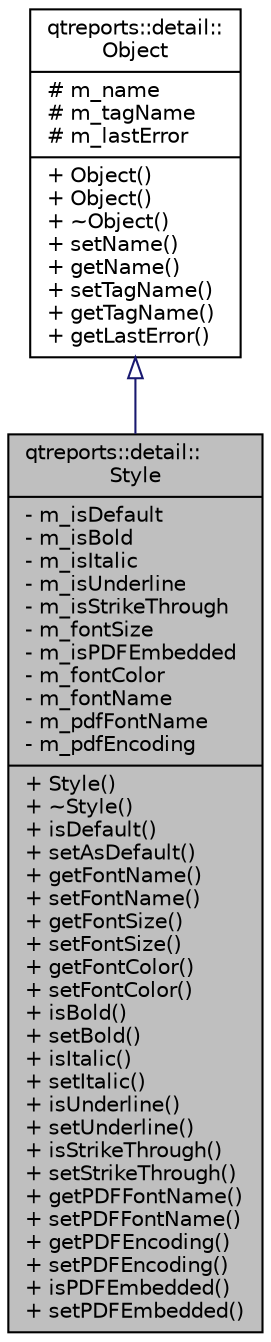 digraph "qtreports::detail::Style"
{
 // INTERACTIVE_SVG=YES
  bgcolor="transparent";
  edge [fontname="Helvetica",fontsize="10",labelfontname="Helvetica",labelfontsize="10"];
  node [fontname="Helvetica",fontsize="10",shape=record];
  Node1 [label="{qtreports::detail::\lStyle\n|- m_isDefault\l- m_isBold\l- m_isItalic\l- m_isUnderline\l- m_isStrikeThrough\l- m_fontSize\l- m_isPDFEmbedded\l- m_fontColor\l- m_fontName\l- m_pdfFontName\l- m_pdfEncoding\l|+ Style()\l+ ~Style()\l+ isDefault()\l+ setAsDefault()\l+ getFontName()\l+ setFontName()\l+ getFontSize()\l+ setFontSize()\l+ getFontColor()\l+ setFontColor()\l+ isBold()\l+ setBold()\l+ isItalic()\l+ setItalic()\l+ isUnderline()\l+ setUnderline()\l+ isStrikeThrough()\l+ setStrikeThrough()\l+ getPDFFontName()\l+ setPDFFontName()\l+ getPDFEncoding()\l+ setPDFEncoding()\l+ isPDFEmbedded()\l+ setPDFEmbedded()\l}",height=0.2,width=0.4,color="black", fillcolor="grey75", style="filled", fontcolor="black"];
  Node2 -> Node1 [dir="back",color="midnightblue",fontsize="10",style="solid",arrowtail="onormal",fontname="Helvetica"];
  Node2 [label="{qtreports::detail::\lObject\n|# m_name\l# m_tagName\l# m_lastError\l|+ Object()\l+ Object()\l+ ~Object()\l+ setName()\l+ getName()\l+ setTagName()\l+ getTagName()\l+ getLastError()\l}",height=0.2,width=0.4,color="black",URL="$classqtreports_1_1detail_1_1_object.html",tooltip="Базовый класс для любого тэга "];
}

